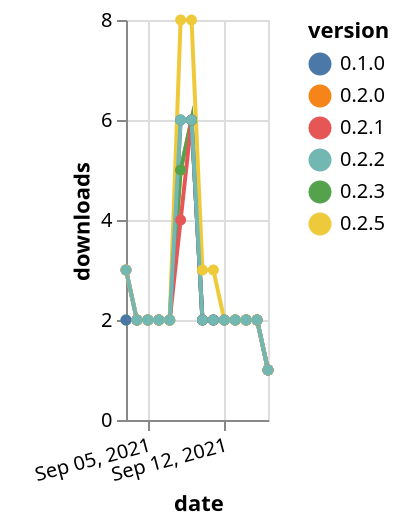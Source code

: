{"$schema": "https://vega.github.io/schema/vega-lite/v5.json", "description": "A simple bar chart with embedded data.", "data": {"values": [{"date": "2021-09-03", "total": 3240, "delta": 3, "version": "0.2.0"}, {"date": "2021-09-04", "total": 3242, "delta": 2, "version": "0.2.0"}, {"date": "2021-09-05", "total": 3244, "delta": 2, "version": "0.2.0"}, {"date": "2021-09-06", "total": 3246, "delta": 2, "version": "0.2.0"}, {"date": "2021-09-07", "total": 3248, "delta": 2, "version": "0.2.0"}, {"date": "2021-09-08", "total": 3253, "delta": 5, "version": "0.2.0"}, {"date": "2021-09-09", "total": 3259, "delta": 6, "version": "0.2.0"}, {"date": "2021-09-10", "total": 3261, "delta": 2, "version": "0.2.0"}, {"date": "2021-09-11", "total": 3263, "delta": 2, "version": "0.2.0"}, {"date": "2021-09-12", "total": 3265, "delta": 2, "version": "0.2.0"}, {"date": "2021-09-13", "total": 3267, "delta": 2, "version": "0.2.0"}, {"date": "2021-09-14", "total": 3269, "delta": 2, "version": "0.2.0"}, {"date": "2021-09-15", "total": 3271, "delta": 2, "version": "0.2.0"}, {"date": "2021-09-16", "total": 3272, "delta": 1, "version": "0.2.0"}, {"date": "2021-09-03", "total": 3240, "delta": 2, "version": "0.2.3"}, {"date": "2021-09-04", "total": 3242, "delta": 2, "version": "0.2.3"}, {"date": "2021-09-05", "total": 3244, "delta": 2, "version": "0.2.3"}, {"date": "2021-09-06", "total": 3246, "delta": 2, "version": "0.2.3"}, {"date": "2021-09-07", "total": 3248, "delta": 2, "version": "0.2.3"}, {"date": "2021-09-08", "total": 3253, "delta": 5, "version": "0.2.3"}, {"date": "2021-09-09", "total": 3259, "delta": 6, "version": "0.2.3"}, {"date": "2021-09-10", "total": 3261, "delta": 2, "version": "0.2.3"}, {"date": "2021-09-11", "total": 3263, "delta": 2, "version": "0.2.3"}, {"date": "2021-09-12", "total": 3265, "delta": 2, "version": "0.2.3"}, {"date": "2021-09-13", "total": 3267, "delta": 2, "version": "0.2.3"}, {"date": "2021-09-14", "total": 3269, "delta": 2, "version": "0.2.3"}, {"date": "2021-09-15", "total": 3271, "delta": 2, "version": "0.2.3"}, {"date": "2021-09-16", "total": 3272, "delta": 1, "version": "0.2.3"}, {"date": "2021-09-03", "total": 3250, "delta": 3, "version": "0.2.1"}, {"date": "2021-09-04", "total": 3252, "delta": 2, "version": "0.2.1"}, {"date": "2021-09-05", "total": 3254, "delta": 2, "version": "0.2.1"}, {"date": "2021-09-06", "total": 3256, "delta": 2, "version": "0.2.1"}, {"date": "2021-09-07", "total": 3258, "delta": 2, "version": "0.2.1"}, {"date": "2021-09-08", "total": 3262, "delta": 4, "version": "0.2.1"}, {"date": "2021-09-09", "total": 3268, "delta": 6, "version": "0.2.1"}, {"date": "2021-09-10", "total": 3270, "delta": 2, "version": "0.2.1"}, {"date": "2021-09-11", "total": 3272, "delta": 2, "version": "0.2.1"}, {"date": "2021-09-12", "total": 3274, "delta": 2, "version": "0.2.1"}, {"date": "2021-09-13", "total": 3276, "delta": 2, "version": "0.2.1"}, {"date": "2021-09-14", "total": 3278, "delta": 2, "version": "0.2.1"}, {"date": "2021-09-15", "total": 3280, "delta": 2, "version": "0.2.1"}, {"date": "2021-09-16", "total": 3281, "delta": 1, "version": "0.2.1"}, {"date": "2021-09-03", "total": 3241, "delta": 2, "version": "0.1.0"}, {"date": "2021-09-04", "total": 3243, "delta": 2, "version": "0.1.0"}, {"date": "2021-09-05", "total": 3245, "delta": 2, "version": "0.1.0"}, {"date": "2021-09-06", "total": 3247, "delta": 2, "version": "0.1.0"}, {"date": "2021-09-07", "total": 3249, "delta": 2, "version": "0.1.0"}, {"date": "2021-09-08", "total": 3255, "delta": 6, "version": "0.1.0"}, {"date": "2021-09-09", "total": 3261, "delta": 6, "version": "0.1.0"}, {"date": "2021-09-10", "total": 3263, "delta": 2, "version": "0.1.0"}, {"date": "2021-09-11", "total": 3265, "delta": 2, "version": "0.1.0"}, {"date": "2021-09-12", "total": 3267, "delta": 2, "version": "0.1.0"}, {"date": "2021-09-13", "total": 3269, "delta": 2, "version": "0.1.0"}, {"date": "2021-09-14", "total": 3271, "delta": 2, "version": "0.1.0"}, {"date": "2021-09-15", "total": 3273, "delta": 2, "version": "0.1.0"}, {"date": "2021-09-16", "total": 3274, "delta": 1, "version": "0.1.0"}, {"date": "2021-09-03", "total": 3999, "delta": 3, "version": "0.2.5"}, {"date": "2021-09-04", "total": 4001, "delta": 2, "version": "0.2.5"}, {"date": "2021-09-05", "total": 4003, "delta": 2, "version": "0.2.5"}, {"date": "2021-09-06", "total": 4005, "delta": 2, "version": "0.2.5"}, {"date": "2021-09-07", "total": 4007, "delta": 2, "version": "0.2.5"}, {"date": "2021-09-08", "total": 4015, "delta": 8, "version": "0.2.5"}, {"date": "2021-09-09", "total": 4023, "delta": 8, "version": "0.2.5"}, {"date": "2021-09-10", "total": 4026, "delta": 3, "version": "0.2.5"}, {"date": "2021-09-11", "total": 4029, "delta": 3, "version": "0.2.5"}, {"date": "2021-09-12", "total": 4031, "delta": 2, "version": "0.2.5"}, {"date": "2021-09-13", "total": 4033, "delta": 2, "version": "0.2.5"}, {"date": "2021-09-14", "total": 4035, "delta": 2, "version": "0.2.5"}, {"date": "2021-09-15", "total": 4037, "delta": 2, "version": "0.2.5"}, {"date": "2021-09-16", "total": 4038, "delta": 1, "version": "0.2.5"}, {"date": "2021-09-03", "total": 3236, "delta": 3, "version": "0.2.2"}, {"date": "2021-09-04", "total": 3238, "delta": 2, "version": "0.2.2"}, {"date": "2021-09-05", "total": 3240, "delta": 2, "version": "0.2.2"}, {"date": "2021-09-06", "total": 3242, "delta": 2, "version": "0.2.2"}, {"date": "2021-09-07", "total": 3244, "delta": 2, "version": "0.2.2"}, {"date": "2021-09-08", "total": 3250, "delta": 6, "version": "0.2.2"}, {"date": "2021-09-09", "total": 3256, "delta": 6, "version": "0.2.2"}, {"date": "2021-09-10", "total": 3258, "delta": 2, "version": "0.2.2"}, {"date": "2021-09-11", "total": 3260, "delta": 2, "version": "0.2.2"}, {"date": "2021-09-12", "total": 3262, "delta": 2, "version": "0.2.2"}, {"date": "2021-09-13", "total": 3264, "delta": 2, "version": "0.2.2"}, {"date": "2021-09-14", "total": 3266, "delta": 2, "version": "0.2.2"}, {"date": "2021-09-15", "total": 3268, "delta": 2, "version": "0.2.2"}, {"date": "2021-09-16", "total": 3269, "delta": 1, "version": "0.2.2"}]}, "width": "container", "mark": {"type": "line", "point": {"filled": true}}, "encoding": {"x": {"field": "date", "type": "temporal", "timeUnit": "yearmonthdate", "title": "date", "axis": {"labelAngle": -15}}, "y": {"field": "delta", "type": "quantitative", "title": "downloads"}, "color": {"field": "version", "type": "nominal"}, "tooltip": {"field": "delta"}}}